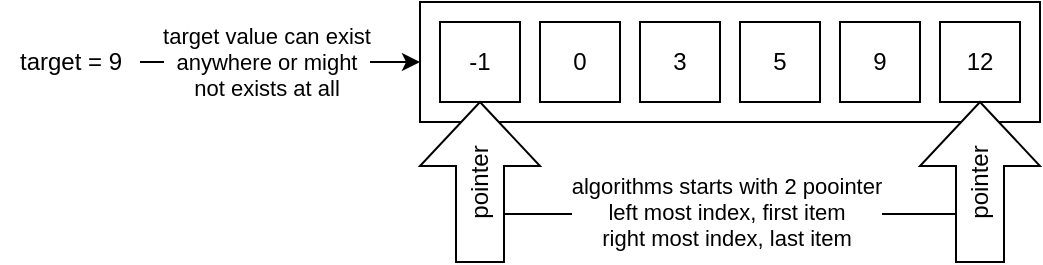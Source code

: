 <mxfile>
    <diagram id="TqjF2eyCX-UgzUfgQ3iM" name="Page-1">
        <mxGraphModel dx="1664" dy="469" grid="1" gridSize="10" guides="1" tooltips="1" connect="1" arrows="1" fold="1" page="1" pageScale="1" pageWidth="1169" pageHeight="827" math="0" shadow="0">
            <root>
                <mxCell id="0"/>
                <mxCell id="1" parent="0"/>
                <mxCell id="10" value="" style="whiteSpace=wrap;html=1;" vertex="1" parent="1">
                    <mxGeometry x="70" y="110" width="310" height="60" as="geometry"/>
                </mxCell>
                <mxCell id="2" value="-1" style="whiteSpace=wrap;html=1;" vertex="1" parent="1">
                    <mxGeometry x="80" y="120" width="40" height="40" as="geometry"/>
                </mxCell>
                <mxCell id="3" value="0" style="whiteSpace=wrap;html=1;" vertex="1" parent="1">
                    <mxGeometry x="130" y="120" width="40" height="40" as="geometry"/>
                </mxCell>
                <mxCell id="4" value="3" style="whiteSpace=wrap;html=1;" vertex="1" parent="1">
                    <mxGeometry x="180" y="120" width="40" height="40" as="geometry"/>
                </mxCell>
                <mxCell id="5" value="5" style="whiteSpace=wrap;html=1;" vertex="1" parent="1">
                    <mxGeometry x="230" y="120" width="40" height="40" as="geometry"/>
                </mxCell>
                <mxCell id="6" value="9" style="whiteSpace=wrap;html=1;" vertex="1" parent="1">
                    <mxGeometry x="280" y="120" width="40" height="40" as="geometry"/>
                </mxCell>
                <mxCell id="7" value="12" style="whiteSpace=wrap;html=1;" vertex="1" parent="1">
                    <mxGeometry x="330" y="120" width="40" height="40" as="geometry"/>
                </mxCell>
                <mxCell id="9" style="edgeStyle=none;html=1;entryX=0;entryY=0.5;entryDx=0;entryDy=0;" edge="1" parent="1" source="8" target="10">
                    <mxGeometry relative="1" as="geometry">
                        <mxPoint x="50" y="140" as="targetPoint"/>
                    </mxGeometry>
                </mxCell>
                <mxCell id="11" value="target value can exist&lt;br&gt;anywhere or might &lt;br&gt;not exists at all" style="edgeLabel;html=1;align=center;verticalAlign=middle;resizable=0;points=[];" vertex="1" connectable="0" parent="9">
                    <mxGeometry x="-0.106" relative="1" as="geometry">
                        <mxPoint as="offset"/>
                    </mxGeometry>
                </mxCell>
                <mxCell id="8" value="target = 9" style="text;html=1;align=center;verticalAlign=middle;resizable=0;points=[];autosize=1;strokeColor=none;fillColor=none;" vertex="1" parent="1">
                    <mxGeometry x="-140" y="125" width="70" height="30" as="geometry"/>
                </mxCell>
                <mxCell id="15" style="edgeStyle=none;html=1;entryX=0;entryY=0;entryDx=24;entryDy=18;entryPerimeter=0;exitX=0;exitY=0;exitDx=24;exitDy=42;exitPerimeter=0;endArrow=none;endFill=0;" edge="1" parent="1" source="13" target="14">
                    <mxGeometry relative="1" as="geometry"/>
                </mxCell>
                <mxCell id="16" value="algorithms starts with 2 poointer&lt;br&gt;left most index, first item&lt;br&gt;right most index, last item" style="edgeLabel;html=1;align=center;verticalAlign=middle;resizable=0;points=[];" vertex="1" connectable="0" parent="15">
                    <mxGeometry x="-0.023" y="1" relative="1" as="geometry">
                        <mxPoint as="offset"/>
                    </mxGeometry>
                </mxCell>
                <mxCell id="13" value="pointer" style="shape=singleArrow;whiteSpace=wrap;html=1;arrowWidth=0.4;arrowSize=0.4;rotation=-90;" vertex="1" parent="1">
                    <mxGeometry x="60" y="170" width="80" height="60" as="geometry"/>
                </mxCell>
                <mxCell id="14" value="pointer" style="shape=singleArrow;whiteSpace=wrap;html=1;arrowWidth=0.4;arrowSize=0.4;rotation=-90;" vertex="1" parent="1">
                    <mxGeometry x="310" y="170" width="80" height="60" as="geometry"/>
                </mxCell>
            </root>
        </mxGraphModel>
    </diagram>
</mxfile>